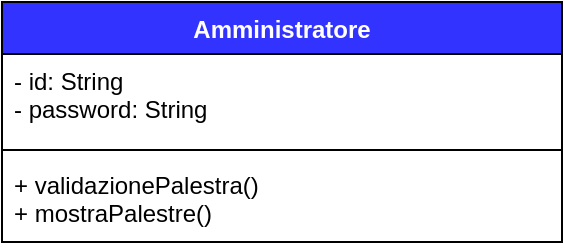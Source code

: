 <mxfile version="24.4.9" type="github">
  <diagram name="Page-1" id="dpZg5o9Nk0xuVeHcgTmT">
    <mxGraphModel dx="651" dy="829" grid="0" gridSize="10" guides="1" tooltips="1" connect="1" arrows="1" fold="1" page="1" pageScale="1" pageWidth="850" pageHeight="1100" math="0" shadow="0">
      <root>
        <mxCell id="0" />
        <mxCell id="1" parent="0" />
        <mxCell id="LYYnYHh8ku3WREPFoW5i-1" value="&lt;div&gt;Amministratore&lt;/div&gt;&lt;div&gt;&lt;br&gt;&lt;/div&gt;" style="swimlane;fontStyle=1;align=center;verticalAlign=top;childLayout=stackLayout;horizontal=1;startSize=26;horizontalStack=0;resizeParent=1;resizeParentMax=0;resizeLast=0;collapsible=1;marginBottom=0;whiteSpace=wrap;html=1;fillColor=#3333FF;fontColor=#ffffff;" parent="1" vertex="1">
          <mxGeometry x="285" y="80" width="280" height="120" as="geometry" />
        </mxCell>
        <mxCell id="LYYnYHh8ku3WREPFoW5i-2" value="&lt;div&gt;- id: String&lt;/div&gt;&lt;div&gt;- password: String&lt;br&gt;&lt;/div&gt;" style="text;strokeColor=none;fillColor=none;align=left;verticalAlign=top;spacingLeft=4;spacingRight=4;overflow=hidden;rotatable=0;points=[[0,0.5],[1,0.5]];portConstraint=eastwest;whiteSpace=wrap;html=1;" parent="LYYnYHh8ku3WREPFoW5i-1" vertex="1">
          <mxGeometry y="26" width="280" height="44" as="geometry" />
        </mxCell>
        <mxCell id="LYYnYHh8ku3WREPFoW5i-3" value="" style="line;strokeWidth=1;fillColor=none;align=left;verticalAlign=middle;spacingTop=-1;spacingLeft=3;spacingRight=3;rotatable=0;labelPosition=right;points=[];portConstraint=eastwest;strokeColor=inherit;" parent="LYYnYHh8ku3WREPFoW5i-1" vertex="1">
          <mxGeometry y="70" width="280" height="8" as="geometry" />
        </mxCell>
        <mxCell id="LYYnYHh8ku3WREPFoW5i-4" value="&lt;div&gt;+ validazionePalestra()&lt;/div&gt;&lt;div&gt;+ mostraPalestre()&lt;br&gt;&lt;/div&gt;" style="text;strokeColor=none;fillColor=none;align=left;verticalAlign=top;spacingLeft=4;spacingRight=4;overflow=hidden;rotatable=0;points=[[0,0.5],[1,0.5]];portConstraint=eastwest;whiteSpace=wrap;html=1;" parent="LYYnYHh8ku3WREPFoW5i-1" vertex="1">
          <mxGeometry y="78" width="280" height="42" as="geometry" />
        </mxCell>
      </root>
    </mxGraphModel>
  </diagram>
</mxfile>
